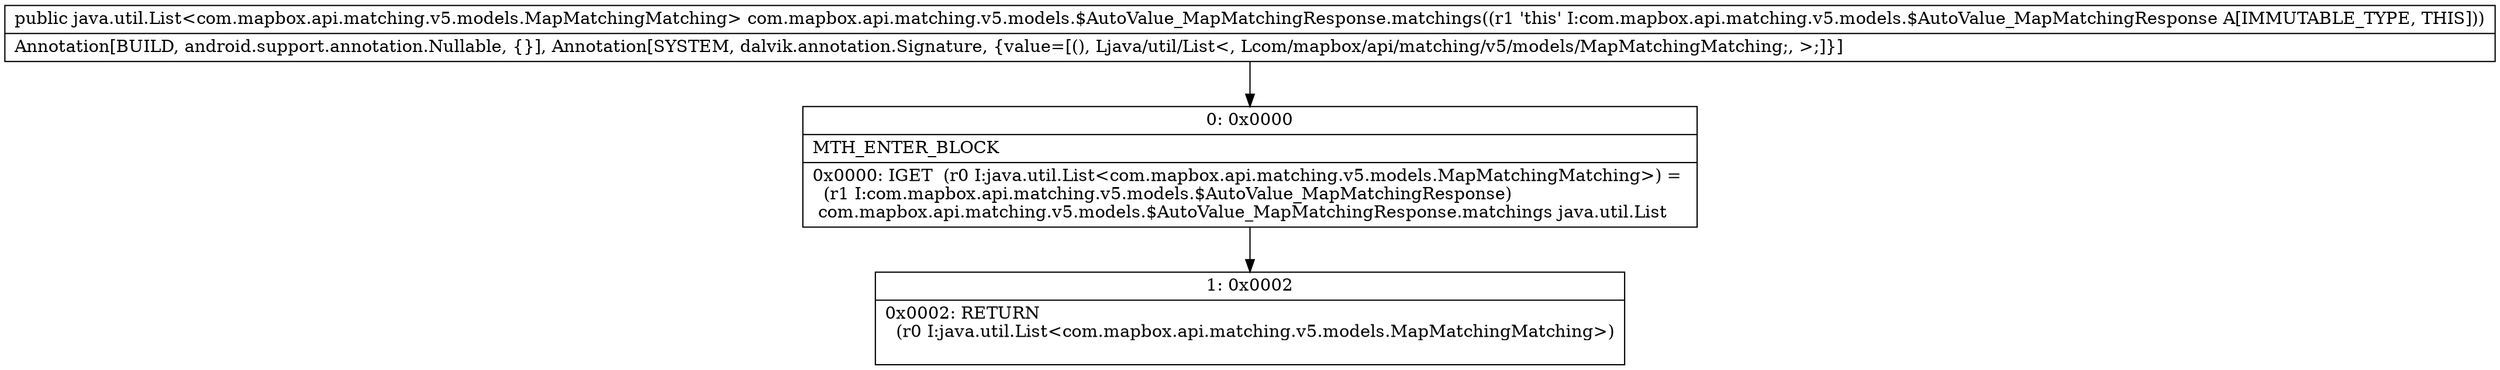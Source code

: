 digraph "CFG forcom.mapbox.api.matching.v5.models.$AutoValue_MapMatchingResponse.matchings()Ljava\/util\/List;" {
Node_0 [shape=record,label="{0\:\ 0x0000|MTH_ENTER_BLOCK\l|0x0000: IGET  (r0 I:java.util.List\<com.mapbox.api.matching.v5.models.MapMatchingMatching\>) = \l  (r1 I:com.mapbox.api.matching.v5.models.$AutoValue_MapMatchingResponse)\l com.mapbox.api.matching.v5.models.$AutoValue_MapMatchingResponse.matchings java.util.List \l}"];
Node_1 [shape=record,label="{1\:\ 0x0002|0x0002: RETURN  \l  (r0 I:java.util.List\<com.mapbox.api.matching.v5.models.MapMatchingMatching\>)\l \l}"];
MethodNode[shape=record,label="{public java.util.List\<com.mapbox.api.matching.v5.models.MapMatchingMatching\> com.mapbox.api.matching.v5.models.$AutoValue_MapMatchingResponse.matchings((r1 'this' I:com.mapbox.api.matching.v5.models.$AutoValue_MapMatchingResponse A[IMMUTABLE_TYPE, THIS]))  | Annotation[BUILD, android.support.annotation.Nullable, \{\}], Annotation[SYSTEM, dalvik.annotation.Signature, \{value=[(), Ljava\/util\/List\<, Lcom\/mapbox\/api\/matching\/v5\/models\/MapMatchingMatching;, \>;]\}]\l}"];
MethodNode -> Node_0;
Node_0 -> Node_1;
}

